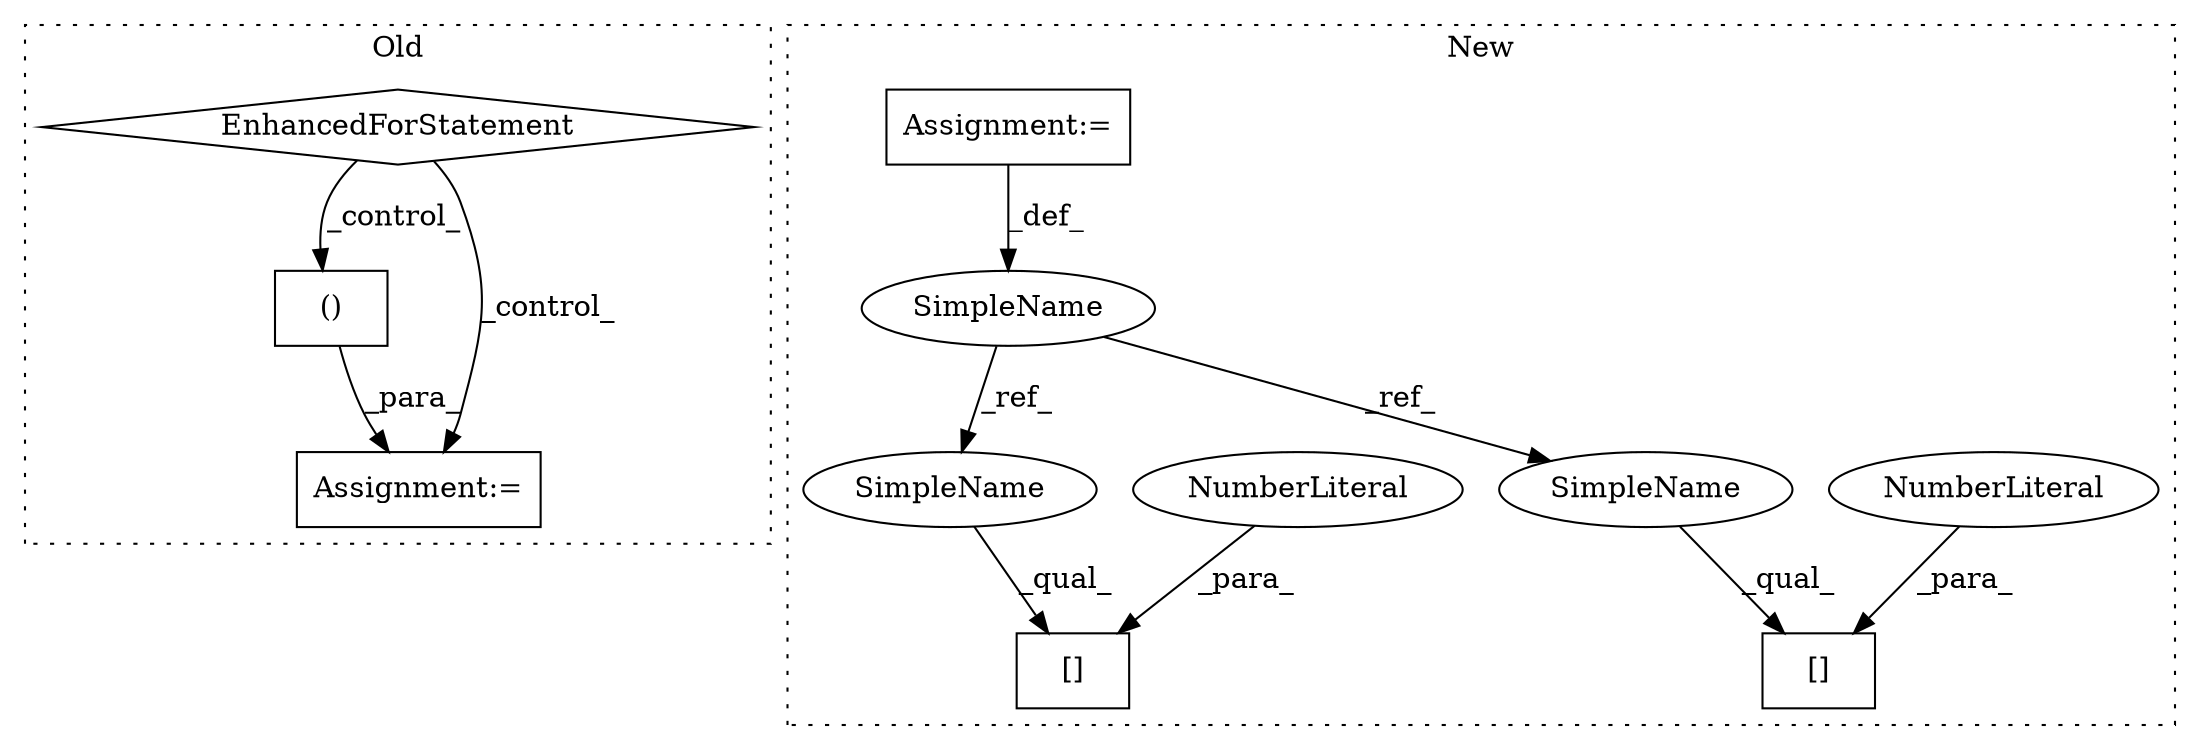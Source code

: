 digraph G {
subgraph cluster0 {
1 [label="()" a="106" s="3997" l="41" shape="box"];
8 [label="Assignment:=" a="7" s="3950" l="1" shape="box"];
9 [label="EnhancedForStatement" a="70" s="3859,3938" l="53,2" shape="diamond"];
label = "Old";
style="dotted";
}
subgraph cluster1 {
2 [label="[]" a="2" s="4088,4091" l="2,1" shape="box"];
3 [label="NumberLiteral" a="34" s="4090" l="1" shape="ellipse"];
4 [label="Assignment:=" a="7" s="3938,4021" l="63,2" shape="box"];
5 [label="[]" a="2" s="4118,4121" l="2,1" shape="box"];
6 [label="NumberLiteral" a="34" s="4120" l="1" shape="ellipse"];
7 [label="SimpleName" a="42" s="4005" l="1" shape="ellipse"];
10 [label="SimpleName" a="42" s="4088" l="1" shape="ellipse"];
11 [label="SimpleName" a="42" s="4118" l="1" shape="ellipse"];
label = "New";
style="dotted";
}
1 -> 8 [label="_para_"];
3 -> 2 [label="_para_"];
4 -> 7 [label="_def_"];
6 -> 5 [label="_para_"];
7 -> 10 [label="_ref_"];
7 -> 11 [label="_ref_"];
9 -> 8 [label="_control_"];
9 -> 1 [label="_control_"];
10 -> 2 [label="_qual_"];
11 -> 5 [label="_qual_"];
}
